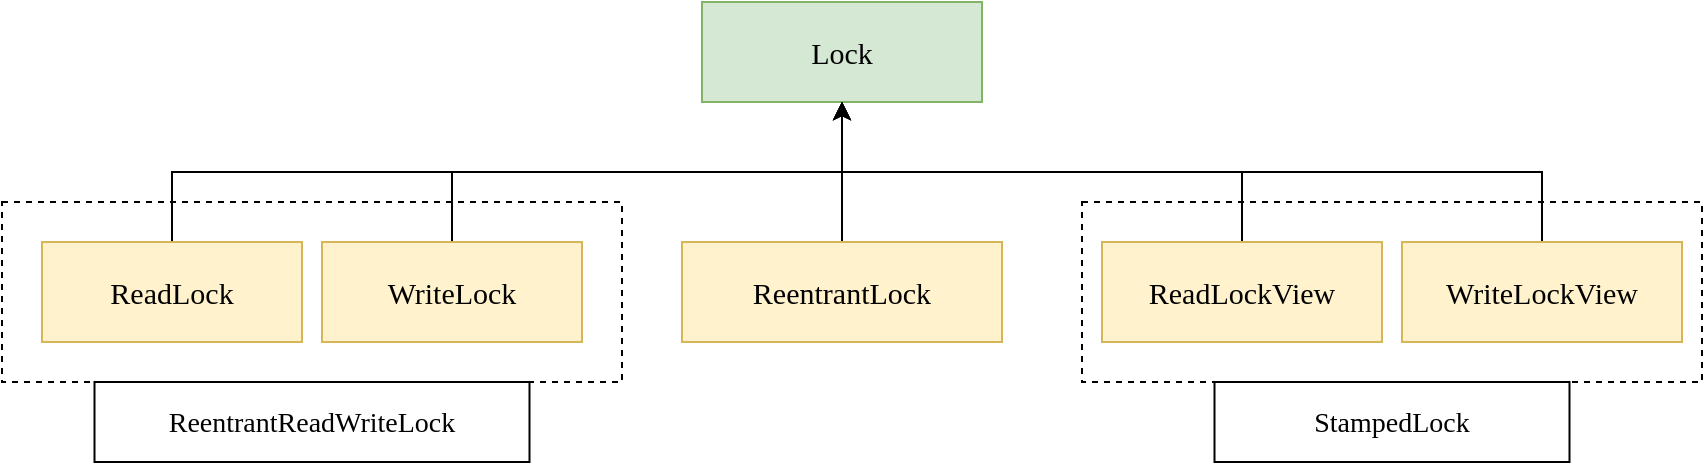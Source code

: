 <mxfile version="13.5.1" type="device"><diagram id="uYzEzm7cTOM38_WrxbkJ" name="第 1 页"><mxGraphModel dx="1426" dy="808" grid="1" gridSize="10" guides="1" tooltips="1" connect="1" arrows="1" fold="1" page="1" pageScale="1" pageWidth="827" pageHeight="1169" math="0" shadow="0"><root><mxCell id="0"/><mxCell id="1" parent="0"/><mxCell id="x6ECBFOvRsfneTtvXfO5-5" value="" style="rounded=0;whiteSpace=wrap;html=1;fillColor=none;dashed=1;" vertex="1" parent="1"><mxGeometry x="40" y="220" width="310" height="90" as="geometry"/></mxCell><mxCell id="x6ECBFOvRsfneTtvXfO5-1" value="&lt;font face=&quot;menlo&quot; style=&quot;font-size: 15px&quot;&gt;Lock&lt;/font&gt;" style="rounded=0;whiteSpace=wrap;html=1;fillColor=#d5e8d4;strokeColor=#82b366;fontSize=15;" vertex="1" parent="1"><mxGeometry x="390" y="120" width="140" height="50" as="geometry"/></mxCell><mxCell id="x6ECBFOvRsfneTtvXfO5-10" style="edgeStyle=orthogonalEdgeStyle;rounded=0;orthogonalLoop=1;jettySize=auto;html=1;exitX=0.5;exitY=0;exitDx=0;exitDy=0;entryX=0.5;entryY=1;entryDx=0;entryDy=0;" edge="1" parent="1" source="x6ECBFOvRsfneTtvXfO5-2" target="x6ECBFOvRsfneTtvXfO5-1"><mxGeometry relative="1" as="geometry"/></mxCell><mxCell id="x6ECBFOvRsfneTtvXfO5-2" value="&lt;font face=&quot;menlo&quot;&gt;ReentrantLock&lt;/font&gt;" style="rounded=0;whiteSpace=wrap;html=1;fillColor=#fff2cc;strokeColor=#d6b656;fontSize=15;" vertex="1" parent="1"><mxGeometry x="380" y="240" width="160" height="50" as="geometry"/></mxCell><mxCell id="x6ECBFOvRsfneTtvXfO5-9" style="edgeStyle=orthogonalEdgeStyle;rounded=0;orthogonalLoop=1;jettySize=auto;html=1;exitX=0.5;exitY=0;exitDx=0;exitDy=0;entryX=0.5;entryY=1;entryDx=0;entryDy=0;" edge="1" parent="1" source="x6ECBFOvRsfneTtvXfO5-3" target="x6ECBFOvRsfneTtvXfO5-1"><mxGeometry relative="1" as="geometry"/></mxCell><mxCell id="x6ECBFOvRsfneTtvXfO5-3" value="&lt;font face=&quot;menlo&quot;&gt;ReadLock&lt;/font&gt;" style="rounded=0;whiteSpace=wrap;html=1;fillColor=#fff2cc;strokeColor=#d6b656;fontSize=15;" vertex="1" parent="1"><mxGeometry x="60" y="240" width="130" height="50" as="geometry"/></mxCell><mxCell id="x6ECBFOvRsfneTtvXfO5-8" style="edgeStyle=orthogonalEdgeStyle;rounded=0;orthogonalLoop=1;jettySize=auto;html=1;exitX=0.5;exitY=0;exitDx=0;exitDy=0;entryX=0.5;entryY=1;entryDx=0;entryDy=0;" edge="1" parent="1" source="x6ECBFOvRsfneTtvXfO5-4" target="x6ECBFOvRsfneTtvXfO5-1"><mxGeometry relative="1" as="geometry"/></mxCell><mxCell id="x6ECBFOvRsfneTtvXfO5-4" value="&lt;font face=&quot;menlo&quot;&gt;WriteLock&lt;/font&gt;" style="rounded=0;whiteSpace=wrap;html=1;fillColor=#fff2cc;strokeColor=#d6b656;fontSize=15;" vertex="1" parent="1"><mxGeometry x="200" y="240" width="130" height="50" as="geometry"/></mxCell><mxCell id="x6ECBFOvRsfneTtvXfO5-11" style="edgeStyle=orthogonalEdgeStyle;rounded=0;orthogonalLoop=1;jettySize=auto;html=1;exitX=0.5;exitY=0;exitDx=0;exitDy=0;entryX=0.5;entryY=1;entryDx=0;entryDy=0;" edge="1" parent="1" source="x6ECBFOvRsfneTtvXfO5-6" target="x6ECBFOvRsfneTtvXfO5-1"><mxGeometry relative="1" as="geometry"/></mxCell><mxCell id="x6ECBFOvRsfneTtvXfO5-6" value="&lt;font face=&quot;menlo&quot;&gt;ReadLockView&lt;/font&gt;" style="rounded=0;whiteSpace=wrap;html=1;fillColor=#fff2cc;strokeColor=#d6b656;fontSize=15;" vertex="1" parent="1"><mxGeometry x="590" y="240" width="140" height="50" as="geometry"/></mxCell><mxCell id="x6ECBFOvRsfneTtvXfO5-12" style="edgeStyle=orthogonalEdgeStyle;rounded=0;orthogonalLoop=1;jettySize=auto;html=1;exitX=0.5;exitY=0;exitDx=0;exitDy=0;entryX=0.5;entryY=1;entryDx=0;entryDy=0;" edge="1" parent="1" source="x6ECBFOvRsfneTtvXfO5-7" target="x6ECBFOvRsfneTtvXfO5-1"><mxGeometry relative="1" as="geometry"/></mxCell><mxCell id="x6ECBFOvRsfneTtvXfO5-7" value="&lt;font face=&quot;menlo&quot;&gt;WriteLockView&lt;/font&gt;" style="rounded=0;whiteSpace=wrap;html=1;fillColor=#fff2cc;strokeColor=#d6b656;fontSize=15;" vertex="1" parent="1"><mxGeometry x="740" y="240" width="140" height="50" as="geometry"/></mxCell><mxCell id="x6ECBFOvRsfneTtvXfO5-13" value="" style="rounded=0;whiteSpace=wrap;html=1;fillColor=none;dashed=1;" vertex="1" parent="1"><mxGeometry x="580" y="220" width="310" height="90" as="geometry"/></mxCell><mxCell id="x6ECBFOvRsfneTtvXfO5-14" value="&lt;font face=&quot;menlo&quot; style=&quot;font-size: 14px&quot;&gt;ReentrantReadWriteLock&lt;/font&gt;" style="rounded=0;whiteSpace=wrap;html=1;fontSize=15;" vertex="1" parent="1"><mxGeometry x="86.25" y="310" width="217.5" height="40" as="geometry"/></mxCell><mxCell id="x6ECBFOvRsfneTtvXfO5-15" value="&lt;font face=&quot;menlo&quot;&gt;&lt;span style=&quot;font-size: 14px&quot;&gt;StampedLock&lt;/span&gt;&lt;/font&gt;" style="rounded=0;whiteSpace=wrap;html=1;fontSize=15;" vertex="1" parent="1"><mxGeometry x="646.25" y="310" width="177.5" height="40" as="geometry"/></mxCell></root></mxGraphModel></diagram></mxfile>